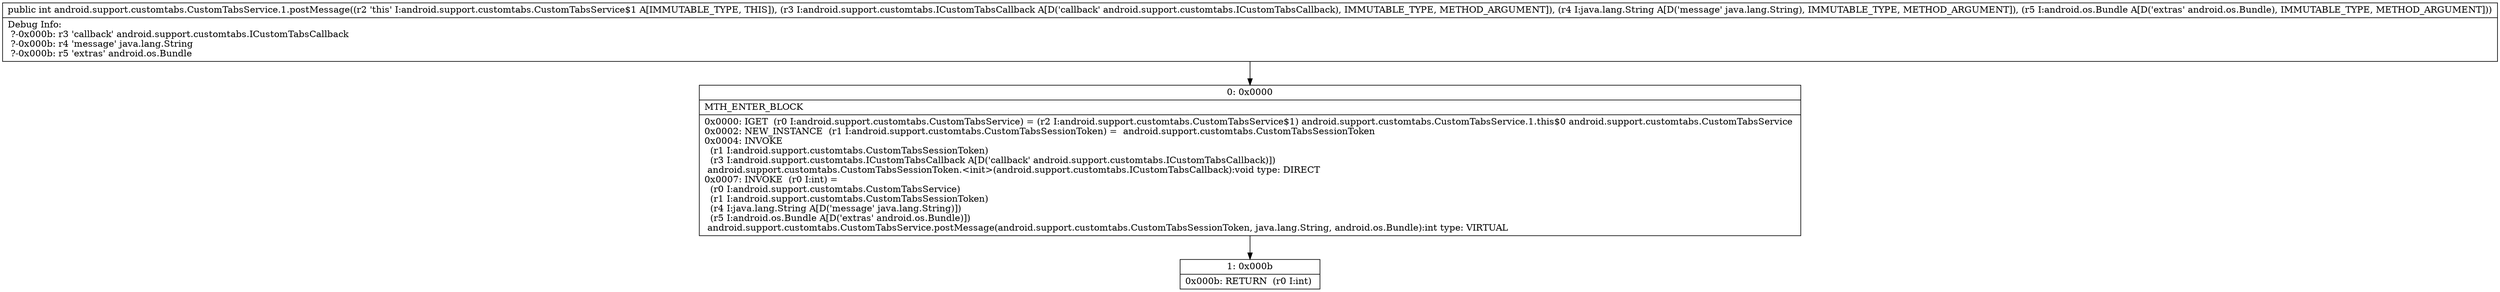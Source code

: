 digraph "CFG forandroid.support.customtabs.CustomTabsService.1.postMessage(Landroid\/support\/customtabs\/ICustomTabsCallback;Ljava\/lang\/String;Landroid\/os\/Bundle;)I" {
Node_0 [shape=record,label="{0\:\ 0x0000|MTH_ENTER_BLOCK\l|0x0000: IGET  (r0 I:android.support.customtabs.CustomTabsService) = (r2 I:android.support.customtabs.CustomTabsService$1) android.support.customtabs.CustomTabsService.1.this$0 android.support.customtabs.CustomTabsService \l0x0002: NEW_INSTANCE  (r1 I:android.support.customtabs.CustomTabsSessionToken) =  android.support.customtabs.CustomTabsSessionToken \l0x0004: INVOKE  \l  (r1 I:android.support.customtabs.CustomTabsSessionToken)\l  (r3 I:android.support.customtabs.ICustomTabsCallback A[D('callback' android.support.customtabs.ICustomTabsCallback)])\l android.support.customtabs.CustomTabsSessionToken.\<init\>(android.support.customtabs.ICustomTabsCallback):void type: DIRECT \l0x0007: INVOKE  (r0 I:int) = \l  (r0 I:android.support.customtabs.CustomTabsService)\l  (r1 I:android.support.customtabs.CustomTabsSessionToken)\l  (r4 I:java.lang.String A[D('message' java.lang.String)])\l  (r5 I:android.os.Bundle A[D('extras' android.os.Bundle)])\l android.support.customtabs.CustomTabsService.postMessage(android.support.customtabs.CustomTabsSessionToken, java.lang.String, android.os.Bundle):int type: VIRTUAL \l}"];
Node_1 [shape=record,label="{1\:\ 0x000b|0x000b: RETURN  (r0 I:int) \l}"];
MethodNode[shape=record,label="{public int android.support.customtabs.CustomTabsService.1.postMessage((r2 'this' I:android.support.customtabs.CustomTabsService$1 A[IMMUTABLE_TYPE, THIS]), (r3 I:android.support.customtabs.ICustomTabsCallback A[D('callback' android.support.customtabs.ICustomTabsCallback), IMMUTABLE_TYPE, METHOD_ARGUMENT]), (r4 I:java.lang.String A[D('message' java.lang.String), IMMUTABLE_TYPE, METHOD_ARGUMENT]), (r5 I:android.os.Bundle A[D('extras' android.os.Bundle), IMMUTABLE_TYPE, METHOD_ARGUMENT]))  | Debug Info:\l  ?\-0x000b: r3 'callback' android.support.customtabs.ICustomTabsCallback\l  ?\-0x000b: r4 'message' java.lang.String\l  ?\-0x000b: r5 'extras' android.os.Bundle\l}"];
MethodNode -> Node_0;
Node_0 -> Node_1;
}

